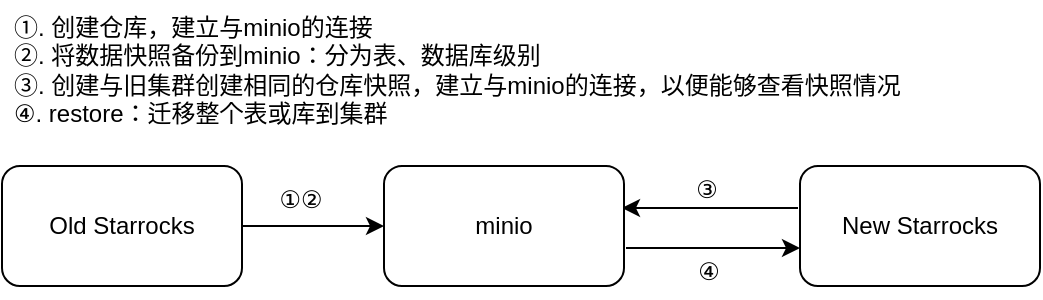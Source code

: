 <mxfile version="23.1.1" type="github">
  <diagram name="第 1 页" id="XI1z-NXLxx5ZMHNDC6Ft">
    <mxGraphModel dx="742" dy="413" grid="0" gridSize="10" guides="0" tooltips="1" connect="1" arrows="1" fold="1" page="1" pageScale="1" pageWidth="1600" pageHeight="1200" math="0" shadow="0">
      <root>
        <mxCell id="0" />
        <mxCell id="1" parent="0" />
        <mxCell id="99d83jYmcaxAfN2YaDKl-4" style="edgeStyle=orthogonalEdgeStyle;rounded=0;orthogonalLoop=1;jettySize=auto;html=1;entryX=0;entryY=0.5;entryDx=0;entryDy=0;" edge="1" parent="1" source="99d83jYmcaxAfN2YaDKl-1" target="99d83jYmcaxAfN2YaDKl-3">
          <mxGeometry relative="1" as="geometry" />
        </mxCell>
        <mxCell id="99d83jYmcaxAfN2YaDKl-1" value="Old Starrocks" style="rounded=1;whiteSpace=wrap;html=1;" vertex="1" parent="1">
          <mxGeometry x="133" y="120" width="120" height="60" as="geometry" />
        </mxCell>
        <mxCell id="99d83jYmcaxAfN2YaDKl-5" style="edgeStyle=orthogonalEdgeStyle;rounded=0;orthogonalLoop=1;jettySize=auto;html=1;entryX=1;entryY=0.5;entryDx=0;entryDy=0;" edge="1" parent="1">
          <mxGeometry relative="1" as="geometry">
            <mxPoint x="531" y="141" as="sourcePoint" />
            <mxPoint x="443" y="141" as="targetPoint" />
          </mxGeometry>
        </mxCell>
        <mxCell id="99d83jYmcaxAfN2YaDKl-2" value="New Starrocks" style="rounded=1;whiteSpace=wrap;html=1;" vertex="1" parent="1">
          <mxGeometry x="532" y="120" width="120" height="60" as="geometry" />
        </mxCell>
        <mxCell id="99d83jYmcaxAfN2YaDKl-3" value="minio" style="rounded=1;whiteSpace=wrap;html=1;" vertex="1" parent="1">
          <mxGeometry x="324" y="120" width="120" height="60" as="geometry" />
        </mxCell>
        <mxCell id="99d83jYmcaxAfN2YaDKl-6" value="①. 创建仓库，建立与minio的连接&lt;br&gt;②. 将数据快照备份到minio：分为表、数据库级别&lt;br&gt;③. 创建与旧集群创建相同的仓库快照，建立与minio的连接，以便能够查看快照情况&lt;br style=&quot;border-color: var(--border-color);&quot;&gt;④. restore：迁移整个表或库到集群" style="text;html=1;align=left;verticalAlign=middle;resizable=0;points=[];autosize=1;strokeColor=none;fillColor=none;" vertex="1" parent="1">
          <mxGeometry x="137" y="37" width="461" height="70" as="geometry" />
        </mxCell>
        <mxCell id="99d83jYmcaxAfN2YaDKl-8" value="①②" style="text;html=1;align=center;verticalAlign=middle;resizable=0;points=[];autosize=1;strokeColor=none;fillColor=none;" vertex="1" parent="1">
          <mxGeometry x="261" y="124" width="42" height="26" as="geometry" />
        </mxCell>
        <mxCell id="99d83jYmcaxAfN2YaDKl-10" value="" style="endArrow=classic;html=1;rounded=0;entryX=0;entryY=0.25;entryDx=0;entryDy=0;" edge="1" parent="1">
          <mxGeometry width="50" height="50" relative="1" as="geometry">
            <mxPoint x="445" y="161" as="sourcePoint" />
            <mxPoint x="532" y="161" as="targetPoint" />
          </mxGeometry>
        </mxCell>
        <mxCell id="99d83jYmcaxAfN2YaDKl-11" value="③" style="text;html=1;align=center;verticalAlign=middle;resizable=0;points=[];autosize=1;strokeColor=none;fillColor=none;" vertex="1" parent="1">
          <mxGeometry x="470" y="119" width="30" height="26" as="geometry" />
        </mxCell>
        <mxCell id="99d83jYmcaxAfN2YaDKl-12" value="④" style="text;html=1;align=center;verticalAlign=middle;resizable=0;points=[];autosize=1;strokeColor=none;fillColor=none;" vertex="1" parent="1">
          <mxGeometry x="471" y="160" width="30" height="26" as="geometry" />
        </mxCell>
      </root>
    </mxGraphModel>
  </diagram>
</mxfile>
